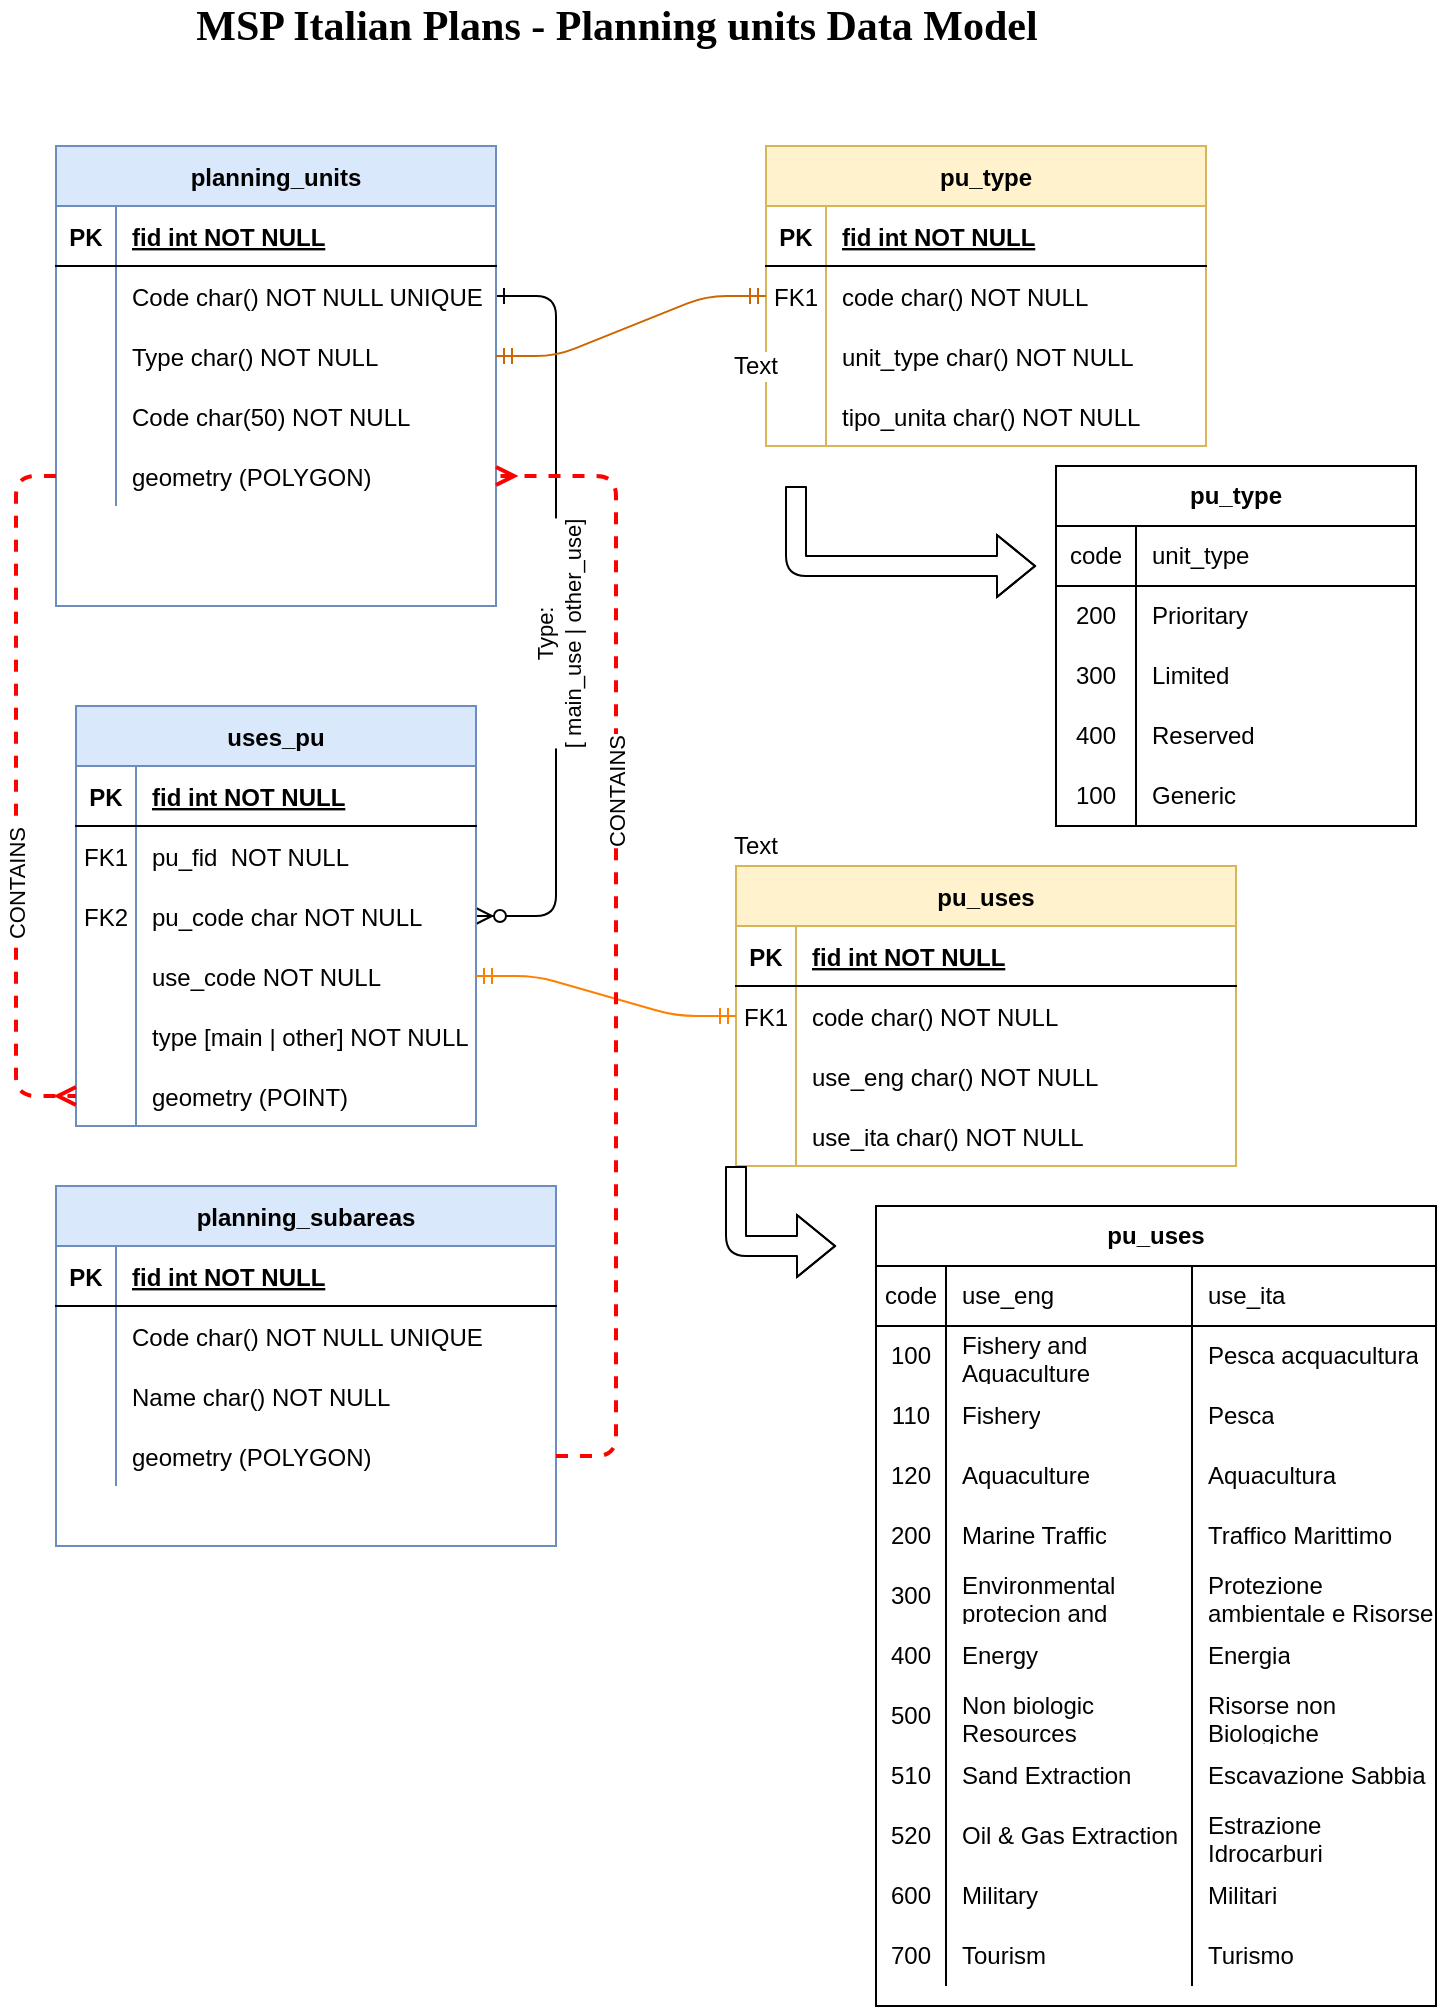 <mxfile version="14.3.0" type="github">
  <diagram id="R2lEEEUBdFMjLlhIrx00" name="Page-1">
    <mxGraphModel dx="920" dy="868" grid="1" gridSize="10" guides="1" tooltips="1" connect="1" arrows="1" fold="1" page="1" pageScale="1" pageWidth="850" pageHeight="1100" math="0" shadow="0" extFonts="Permanent Marker^https://fonts.googleapis.com/css?family=Permanent+Marker">
      <root>
        <mxCell id="0" />
        <mxCell id="1" parent="0" />
        <mxCell id="C-vyLk0tnHw3VtMMgP7b-1" value="" style="edgeStyle=entityRelationEdgeStyle;endArrow=ERzeroToMany;startArrow=ERone;endFill=1;startFill=0;" parent="1" source="C-vyLk0tnHw3VtMMgP7b-27" target="C-vyLk0tnHw3VtMMgP7b-9" edge="1">
          <mxGeometry width="100" height="100" relative="1" as="geometry">
            <mxPoint x="340" y="720" as="sourcePoint" />
            <mxPoint x="440" y="620" as="targetPoint" />
          </mxGeometry>
        </mxCell>
        <mxCell id="fFFirWroovOzsKJPfMBZ-1" value="Type:&lt;br&gt;[ main_use | other_use]" style="edgeLabel;html=1;align=center;verticalAlign=middle;resizable=0;points=[];labelBackgroundColor=#ffffff;rotation=270;fixDash=0;container=0;" parent="C-vyLk0tnHw3VtMMgP7b-1" vertex="1" connectable="0">
          <mxGeometry x="-0.103" y="1" relative="1" as="geometry">
            <mxPoint y="28.71" as="offset" />
          </mxGeometry>
        </mxCell>
        <mxCell id="C-vyLk0tnHw3VtMMgP7b-2" value="uses_pu" style="shape=table;startSize=30;container=1;collapsible=1;childLayout=tableLayout;fixedRows=1;rowLines=0;fontStyle=1;align=center;resizeLast=1;fillColor=#dae8fc;strokeColor=#6c8ebf;" parent="1" vertex="1">
          <mxGeometry x="40" y="370" width="200" height="210" as="geometry" />
        </mxCell>
        <mxCell id="C-vyLk0tnHw3VtMMgP7b-3" value="" style="shape=partialRectangle;collapsible=0;dropTarget=0;pointerEvents=0;fillColor=none;points=[[0,0.5],[1,0.5]];portConstraint=eastwest;top=0;left=0;right=0;bottom=1;" parent="C-vyLk0tnHw3VtMMgP7b-2" vertex="1">
          <mxGeometry y="30" width="200" height="30" as="geometry" />
        </mxCell>
        <mxCell id="C-vyLk0tnHw3VtMMgP7b-4" value="PK" style="shape=partialRectangle;overflow=hidden;connectable=0;fillColor=none;top=0;left=0;bottom=0;right=0;fontStyle=1;" parent="C-vyLk0tnHw3VtMMgP7b-3" vertex="1">
          <mxGeometry width="30" height="30" as="geometry" />
        </mxCell>
        <mxCell id="C-vyLk0tnHw3VtMMgP7b-5" value="fid int NOT NULL " style="shape=partialRectangle;overflow=hidden;connectable=0;fillColor=none;top=0;left=0;bottom=0;right=0;align=left;spacingLeft=6;fontStyle=5;" parent="C-vyLk0tnHw3VtMMgP7b-3" vertex="1">
          <mxGeometry x="30" width="170" height="30" as="geometry" />
        </mxCell>
        <mxCell id="C-vyLk0tnHw3VtMMgP7b-6" value="" style="shape=partialRectangle;collapsible=0;dropTarget=0;pointerEvents=0;fillColor=none;points=[[0,0.5],[1,0.5]];portConstraint=eastwest;top=0;left=0;right=0;bottom=0;" parent="C-vyLk0tnHw3VtMMgP7b-2" vertex="1">
          <mxGeometry y="60" width="200" height="30" as="geometry" />
        </mxCell>
        <mxCell id="C-vyLk0tnHw3VtMMgP7b-7" value="FK1" style="shape=partialRectangle;overflow=hidden;connectable=0;fillColor=none;top=0;left=0;bottom=0;right=0;" parent="C-vyLk0tnHw3VtMMgP7b-6" vertex="1">
          <mxGeometry width="30" height="30" as="geometry" />
        </mxCell>
        <mxCell id="C-vyLk0tnHw3VtMMgP7b-8" value="pu_fid  NOT NULL" style="shape=partialRectangle;overflow=hidden;connectable=0;fillColor=none;top=0;left=0;bottom=0;right=0;align=left;spacingLeft=6;" parent="C-vyLk0tnHw3VtMMgP7b-6" vertex="1">
          <mxGeometry x="30" width="170" height="30" as="geometry" />
        </mxCell>
        <mxCell id="C-vyLk0tnHw3VtMMgP7b-9" value="" style="shape=partialRectangle;collapsible=0;dropTarget=0;pointerEvents=0;fillColor=none;points=[[0,0.5],[1,0.5]];portConstraint=eastwest;top=0;left=0;right=0;bottom=0;" parent="C-vyLk0tnHw3VtMMgP7b-2" vertex="1">
          <mxGeometry y="90" width="200" height="30" as="geometry" />
        </mxCell>
        <mxCell id="C-vyLk0tnHw3VtMMgP7b-10" value="FK2" style="shape=partialRectangle;overflow=hidden;connectable=0;fillColor=none;top=0;left=0;bottom=0;right=0;" parent="C-vyLk0tnHw3VtMMgP7b-9" vertex="1">
          <mxGeometry width="30" height="30" as="geometry" />
        </mxCell>
        <mxCell id="C-vyLk0tnHw3VtMMgP7b-11" value="pu_code char NOT NULL" style="shape=partialRectangle;overflow=hidden;connectable=0;fillColor=none;top=0;left=0;bottom=0;right=0;align=left;spacingLeft=6;" parent="C-vyLk0tnHw3VtMMgP7b-9" vertex="1">
          <mxGeometry x="30" width="170" height="30" as="geometry" />
        </mxCell>
        <mxCell id="M959guUSzOigbNjSj6-p-2" value="" style="shape=partialRectangle;collapsible=0;dropTarget=0;pointerEvents=0;fillColor=none;points=[[0,0.5],[1,0.5]];portConstraint=eastwest;top=0;left=0;right=0;bottom=0;" vertex="1" parent="C-vyLk0tnHw3VtMMgP7b-2">
          <mxGeometry y="120" width="200" height="30" as="geometry" />
        </mxCell>
        <mxCell id="M959guUSzOigbNjSj6-p-3" value="" style="shape=partialRectangle;overflow=hidden;connectable=0;fillColor=none;top=0;left=0;bottom=0;right=0;" vertex="1" parent="M959guUSzOigbNjSj6-p-2">
          <mxGeometry width="30" height="30" as="geometry" />
        </mxCell>
        <mxCell id="M959guUSzOigbNjSj6-p-4" value="use_code NOT NULL" style="shape=partialRectangle;overflow=hidden;connectable=0;fillColor=none;top=0;left=0;bottom=0;right=0;align=left;spacingLeft=6;" vertex="1" parent="M959guUSzOigbNjSj6-p-2">
          <mxGeometry x="30" width="170" height="30" as="geometry" />
        </mxCell>
        <mxCell id="M959guUSzOigbNjSj6-p-5" value="" style="shape=partialRectangle;collapsible=0;dropTarget=0;pointerEvents=0;fillColor=none;points=[[0,0.5],[1,0.5]];portConstraint=eastwest;top=0;left=0;right=0;bottom=0;" vertex="1" parent="C-vyLk0tnHw3VtMMgP7b-2">
          <mxGeometry y="150" width="200" height="30" as="geometry" />
        </mxCell>
        <mxCell id="M959guUSzOigbNjSj6-p-6" value="" style="shape=partialRectangle;overflow=hidden;connectable=0;fillColor=none;top=0;left=0;bottom=0;right=0;" vertex="1" parent="M959guUSzOigbNjSj6-p-5">
          <mxGeometry width="30" height="30" as="geometry" />
        </mxCell>
        <mxCell id="M959guUSzOigbNjSj6-p-7" value="type [main | other] NOT NULL" style="shape=partialRectangle;overflow=hidden;connectable=0;fillColor=none;top=0;left=0;bottom=0;right=0;align=left;spacingLeft=6;" vertex="1" parent="M959guUSzOigbNjSj6-p-5">
          <mxGeometry x="30" width="170" height="30" as="geometry" />
        </mxCell>
        <mxCell id="M959guUSzOigbNjSj6-p-123" value="" style="shape=partialRectangle;collapsible=0;dropTarget=0;pointerEvents=0;fillColor=none;points=[[0,0.5],[1,0.5]];portConstraint=eastwest;top=0;left=0;right=0;bottom=0;" vertex="1" parent="C-vyLk0tnHw3VtMMgP7b-2">
          <mxGeometry y="180" width="200" height="30" as="geometry" />
        </mxCell>
        <mxCell id="M959guUSzOigbNjSj6-p-124" value="" style="shape=partialRectangle;overflow=hidden;connectable=0;fillColor=none;top=0;left=0;bottom=0;right=0;" vertex="1" parent="M959guUSzOigbNjSj6-p-123">
          <mxGeometry width="30" height="30" as="geometry" />
        </mxCell>
        <mxCell id="M959guUSzOigbNjSj6-p-125" value="geometry (POINT)" style="shape=partialRectangle;overflow=hidden;connectable=0;fillColor=none;top=0;left=0;bottom=0;right=0;align=left;spacingLeft=6;" vertex="1" parent="M959guUSzOigbNjSj6-p-123">
          <mxGeometry x="30" width="170" height="30" as="geometry" />
        </mxCell>
        <mxCell id="C-vyLk0tnHw3VtMMgP7b-13" value="pu_uses" style="shape=table;startSize=30;container=1;collapsible=1;childLayout=tableLayout;fixedRows=1;rowLines=0;fontStyle=1;align=center;resizeLast=1;fillColor=#fff2cc;strokeColor=#d6b656;" parent="1" vertex="1">
          <mxGeometry x="370" y="450" width="250" height="150" as="geometry" />
        </mxCell>
        <mxCell id="C-vyLk0tnHw3VtMMgP7b-14" value="" style="shape=partialRectangle;collapsible=0;dropTarget=0;pointerEvents=0;fillColor=none;points=[[0,0.5],[1,0.5]];portConstraint=eastwest;top=0;left=0;right=0;bottom=1;" parent="C-vyLk0tnHw3VtMMgP7b-13" vertex="1">
          <mxGeometry y="30" width="250" height="30" as="geometry" />
        </mxCell>
        <mxCell id="C-vyLk0tnHw3VtMMgP7b-15" value="PK" style="shape=partialRectangle;overflow=hidden;connectable=0;fillColor=none;top=0;left=0;bottom=0;right=0;fontStyle=1;" parent="C-vyLk0tnHw3VtMMgP7b-14" vertex="1">
          <mxGeometry width="30" height="30" as="geometry" />
        </mxCell>
        <mxCell id="C-vyLk0tnHw3VtMMgP7b-16" value="fid int NOT NULL " style="shape=partialRectangle;overflow=hidden;connectable=0;fillColor=none;top=0;left=0;bottom=0;right=0;align=left;spacingLeft=6;fontStyle=5;" parent="C-vyLk0tnHw3VtMMgP7b-14" vertex="1">
          <mxGeometry x="30" width="220" height="30" as="geometry" />
        </mxCell>
        <mxCell id="C-vyLk0tnHw3VtMMgP7b-17" value="" style="shape=partialRectangle;collapsible=0;dropTarget=0;pointerEvents=0;fillColor=none;points=[[0,0.5],[1,0.5]];portConstraint=eastwest;top=0;left=0;right=0;bottom=0;" parent="C-vyLk0tnHw3VtMMgP7b-13" vertex="1">
          <mxGeometry y="60" width="250" height="30" as="geometry" />
        </mxCell>
        <mxCell id="C-vyLk0tnHw3VtMMgP7b-18" value="FK1" style="shape=partialRectangle;overflow=hidden;connectable=0;fillColor=none;top=0;left=0;bottom=0;right=0;" parent="C-vyLk0tnHw3VtMMgP7b-17" vertex="1">
          <mxGeometry width="30" height="30" as="geometry" />
        </mxCell>
        <mxCell id="C-vyLk0tnHw3VtMMgP7b-19" value="code char() NOT NULL" style="shape=partialRectangle;overflow=hidden;connectable=0;fillColor=none;top=0;left=0;bottom=0;right=0;align=left;spacingLeft=6;" parent="C-vyLk0tnHw3VtMMgP7b-17" vertex="1">
          <mxGeometry x="30" width="220" height="30" as="geometry" />
        </mxCell>
        <mxCell id="C-vyLk0tnHw3VtMMgP7b-20" value="" style="shape=partialRectangle;collapsible=0;dropTarget=0;pointerEvents=0;fillColor=none;points=[[0,0.5],[1,0.5]];portConstraint=eastwest;top=0;left=0;right=0;bottom=0;" parent="C-vyLk0tnHw3VtMMgP7b-13" vertex="1">
          <mxGeometry y="90" width="250" height="30" as="geometry" />
        </mxCell>
        <mxCell id="C-vyLk0tnHw3VtMMgP7b-21" value="" style="shape=partialRectangle;overflow=hidden;connectable=0;fillColor=none;top=0;left=0;bottom=0;right=0;" parent="C-vyLk0tnHw3VtMMgP7b-20" vertex="1">
          <mxGeometry width="30" height="30" as="geometry" />
        </mxCell>
        <mxCell id="C-vyLk0tnHw3VtMMgP7b-22" value="use_eng char() NOT NULL" style="shape=partialRectangle;overflow=hidden;connectable=0;fillColor=none;top=0;left=0;bottom=0;right=0;align=left;spacingLeft=6;" parent="C-vyLk0tnHw3VtMMgP7b-20" vertex="1">
          <mxGeometry x="30" width="220" height="30" as="geometry" />
        </mxCell>
        <mxCell id="M959guUSzOigbNjSj6-p-11" value="" style="shape=partialRectangle;collapsible=0;dropTarget=0;pointerEvents=0;fillColor=none;points=[[0,0.5],[1,0.5]];portConstraint=eastwest;top=0;left=0;right=0;bottom=0;" vertex="1" parent="C-vyLk0tnHw3VtMMgP7b-13">
          <mxGeometry y="120" width="250" height="30" as="geometry" />
        </mxCell>
        <mxCell id="M959guUSzOigbNjSj6-p-12" value="" style="shape=partialRectangle;overflow=hidden;connectable=0;fillColor=none;top=0;left=0;bottom=0;right=0;" vertex="1" parent="M959guUSzOigbNjSj6-p-11">
          <mxGeometry width="30" height="30" as="geometry" />
        </mxCell>
        <mxCell id="M959guUSzOigbNjSj6-p-13" value="use_ita char() NOT NULL" style="shape=partialRectangle;overflow=hidden;connectable=0;fillColor=none;top=0;left=0;bottom=0;right=0;align=left;spacingLeft=6;" vertex="1" parent="M959guUSzOigbNjSj6-p-11">
          <mxGeometry x="30" width="220" height="30" as="geometry" />
        </mxCell>
        <mxCell id="C-vyLk0tnHw3VtMMgP7b-23" value="planning_units" style="shape=table;startSize=30;container=1;collapsible=1;childLayout=tableLayout;fixedRows=1;rowLines=0;fontStyle=1;align=center;resizeLast=1;fillColor=#dae8fc;strokeColor=#6c8ebf;" parent="1" vertex="1">
          <mxGeometry x="30" y="90" width="220" height="230" as="geometry" />
        </mxCell>
        <mxCell id="C-vyLk0tnHw3VtMMgP7b-24" value="" style="shape=partialRectangle;collapsible=0;dropTarget=0;pointerEvents=0;fillColor=none;points=[[0,0.5],[1,0.5]];portConstraint=eastwest;top=0;left=0;right=0;bottom=1;" parent="C-vyLk0tnHw3VtMMgP7b-23" vertex="1">
          <mxGeometry y="30" width="220" height="30" as="geometry" />
        </mxCell>
        <mxCell id="C-vyLk0tnHw3VtMMgP7b-25" value="PK" style="shape=partialRectangle;overflow=hidden;connectable=0;fillColor=none;top=0;left=0;bottom=0;right=0;fontStyle=1;" parent="C-vyLk0tnHw3VtMMgP7b-24" vertex="1">
          <mxGeometry width="30" height="30" as="geometry" />
        </mxCell>
        <mxCell id="C-vyLk0tnHw3VtMMgP7b-26" value="fid int NOT NULL " style="shape=partialRectangle;overflow=hidden;connectable=0;fillColor=none;top=0;left=0;bottom=0;right=0;align=left;spacingLeft=6;fontStyle=5;" parent="C-vyLk0tnHw3VtMMgP7b-24" vertex="1">
          <mxGeometry x="30" width="190" height="30" as="geometry" />
        </mxCell>
        <mxCell id="C-vyLk0tnHw3VtMMgP7b-27" value="" style="shape=partialRectangle;collapsible=0;dropTarget=0;pointerEvents=0;fillColor=none;points=[[0,0.5],[1,0.5]];portConstraint=eastwest;top=0;left=0;right=0;bottom=0;" parent="C-vyLk0tnHw3VtMMgP7b-23" vertex="1">
          <mxGeometry y="60" width="220" height="30" as="geometry" />
        </mxCell>
        <mxCell id="C-vyLk0tnHw3VtMMgP7b-28" value="" style="shape=partialRectangle;overflow=hidden;connectable=0;fillColor=none;top=0;left=0;bottom=0;right=0;" parent="C-vyLk0tnHw3VtMMgP7b-27" vertex="1">
          <mxGeometry width="30" height="30" as="geometry" />
        </mxCell>
        <mxCell id="C-vyLk0tnHw3VtMMgP7b-29" value="Code char() NOT NULL UNIQUE" style="shape=partialRectangle;overflow=hidden;connectable=0;fillColor=none;top=0;left=0;bottom=0;right=0;align=left;spacingLeft=6;" parent="C-vyLk0tnHw3VtMMgP7b-27" vertex="1">
          <mxGeometry x="30" width="190" height="30" as="geometry" />
        </mxCell>
        <mxCell id="fFFirWroovOzsKJPfMBZ-2" value="" style="shape=partialRectangle;collapsible=0;dropTarget=0;pointerEvents=0;fillColor=none;points=[[0,0.5],[1,0.5]];portConstraint=eastwest;top=0;left=0;right=0;bottom=0;" parent="C-vyLk0tnHw3VtMMgP7b-23" vertex="1">
          <mxGeometry y="90" width="220" height="30" as="geometry" />
        </mxCell>
        <mxCell id="fFFirWroovOzsKJPfMBZ-3" value="" style="shape=partialRectangle;overflow=hidden;connectable=0;fillColor=none;top=0;left=0;bottom=0;right=0;" parent="fFFirWroovOzsKJPfMBZ-2" vertex="1">
          <mxGeometry width="30" height="30" as="geometry" />
        </mxCell>
        <mxCell id="fFFirWroovOzsKJPfMBZ-4" value="Type char() NOT NULL" style="shape=partialRectangle;overflow=hidden;connectable=0;fillColor=none;top=0;left=0;bottom=0;right=0;align=left;spacingLeft=6;" parent="fFFirWroovOzsKJPfMBZ-2" vertex="1">
          <mxGeometry x="30" width="190" height="30" as="geometry" />
        </mxCell>
        <mxCell id="M959guUSzOigbNjSj6-p-14" value="" style="shape=partialRectangle;collapsible=0;dropTarget=0;pointerEvents=0;fillColor=none;points=[[0,0.5],[1,0.5]];portConstraint=eastwest;top=0;left=0;right=0;bottom=0;" vertex="1" parent="C-vyLk0tnHw3VtMMgP7b-23">
          <mxGeometry y="120" width="220" height="30" as="geometry" />
        </mxCell>
        <mxCell id="M959guUSzOigbNjSj6-p-15" value="" style="shape=partialRectangle;overflow=hidden;connectable=0;fillColor=none;top=0;left=0;bottom=0;right=0;" vertex="1" parent="M959guUSzOigbNjSj6-p-14">
          <mxGeometry width="30" height="30" as="geometry" />
        </mxCell>
        <mxCell id="M959guUSzOigbNjSj6-p-16" value="Code char(50) NOT NULL" style="shape=partialRectangle;overflow=hidden;connectable=0;fillColor=none;top=0;left=0;bottom=0;right=0;align=left;spacingLeft=6;" vertex="1" parent="M959guUSzOigbNjSj6-p-14">
          <mxGeometry x="30" width="190" height="30" as="geometry" />
        </mxCell>
        <mxCell id="M959guUSzOigbNjSj6-p-120" value="" style="shape=partialRectangle;collapsible=0;dropTarget=0;pointerEvents=0;fillColor=none;points=[[0,0.5],[1,0.5]];portConstraint=eastwest;top=0;left=0;right=0;bottom=0;" vertex="1" parent="C-vyLk0tnHw3VtMMgP7b-23">
          <mxGeometry y="150" width="220" height="30" as="geometry" />
        </mxCell>
        <mxCell id="M959guUSzOigbNjSj6-p-121" value="" style="shape=partialRectangle;overflow=hidden;connectable=0;fillColor=none;top=0;left=0;bottom=0;right=0;" vertex="1" parent="M959guUSzOigbNjSj6-p-120">
          <mxGeometry width="30" height="30" as="geometry" />
        </mxCell>
        <mxCell id="M959guUSzOigbNjSj6-p-122" value="geometry (POLYGON)" style="shape=partialRectangle;overflow=hidden;connectable=0;fillColor=none;top=0;left=0;bottom=0;right=0;align=left;spacingLeft=6;" vertex="1" parent="M959guUSzOigbNjSj6-p-120">
          <mxGeometry x="30" width="190" height="30" as="geometry" />
        </mxCell>
        <mxCell id="M959guUSzOigbNjSj6-p-17" value="pu_type" style="shape=table;startSize=30;container=1;collapsible=1;childLayout=tableLayout;fixedRows=1;rowLines=0;fontStyle=1;align=center;resizeLast=1;fillColor=#fff2cc;strokeColor=#d6b656;" vertex="1" parent="1">
          <mxGeometry x="385" y="90" width="220" height="150" as="geometry" />
        </mxCell>
        <mxCell id="M959guUSzOigbNjSj6-p-18" value="" style="shape=partialRectangle;collapsible=0;dropTarget=0;pointerEvents=0;fillColor=none;points=[[0,0.5],[1,0.5]];portConstraint=eastwest;top=0;left=0;right=0;bottom=1;" vertex="1" parent="M959guUSzOigbNjSj6-p-17">
          <mxGeometry y="30" width="220" height="30" as="geometry" />
        </mxCell>
        <mxCell id="M959guUSzOigbNjSj6-p-19" value="PK" style="shape=partialRectangle;overflow=hidden;connectable=0;fillColor=none;top=0;left=0;bottom=0;right=0;fontStyle=1;" vertex="1" parent="M959guUSzOigbNjSj6-p-18">
          <mxGeometry width="30" height="30" as="geometry" />
        </mxCell>
        <mxCell id="M959guUSzOigbNjSj6-p-20" value="fid int NOT NULL " style="shape=partialRectangle;overflow=hidden;connectable=0;fillColor=none;top=0;left=0;bottom=0;right=0;align=left;spacingLeft=6;fontStyle=5;" vertex="1" parent="M959guUSzOigbNjSj6-p-18">
          <mxGeometry x="30" width="190" height="30" as="geometry" />
        </mxCell>
        <mxCell id="M959guUSzOigbNjSj6-p-21" value="" style="shape=partialRectangle;collapsible=0;dropTarget=0;pointerEvents=0;fillColor=none;points=[[0,0.5],[1,0.5]];portConstraint=eastwest;top=0;left=0;right=0;bottom=0;" vertex="1" parent="M959guUSzOigbNjSj6-p-17">
          <mxGeometry y="60" width="220" height="30" as="geometry" />
        </mxCell>
        <mxCell id="M959guUSzOigbNjSj6-p-22" value="FK1" style="shape=partialRectangle;overflow=hidden;connectable=0;fillColor=none;top=0;left=0;bottom=0;right=0;" vertex="1" parent="M959guUSzOigbNjSj6-p-21">
          <mxGeometry width="30" height="30" as="geometry" />
        </mxCell>
        <mxCell id="M959guUSzOigbNjSj6-p-23" value="code char() NOT NULL" style="shape=partialRectangle;overflow=hidden;connectable=0;fillColor=none;top=0;left=0;bottom=0;right=0;align=left;spacingLeft=6;" vertex="1" parent="M959guUSzOigbNjSj6-p-21">
          <mxGeometry x="30" width="190" height="30" as="geometry" />
        </mxCell>
        <mxCell id="M959guUSzOigbNjSj6-p-24" value="" style="shape=partialRectangle;collapsible=0;dropTarget=0;pointerEvents=0;fillColor=none;points=[[0,0.5],[1,0.5]];portConstraint=eastwest;top=0;left=0;right=0;bottom=0;" vertex="1" parent="M959guUSzOigbNjSj6-p-17">
          <mxGeometry y="90" width="220" height="30" as="geometry" />
        </mxCell>
        <mxCell id="M959guUSzOigbNjSj6-p-25" value="" style="shape=partialRectangle;overflow=hidden;connectable=0;fillColor=none;top=0;left=0;bottom=0;right=0;" vertex="1" parent="M959guUSzOigbNjSj6-p-24">
          <mxGeometry width="30" height="30" as="geometry" />
        </mxCell>
        <mxCell id="M959guUSzOigbNjSj6-p-26" value="unit_type char() NOT NULL" style="shape=partialRectangle;overflow=hidden;connectable=0;fillColor=none;top=0;left=0;bottom=0;right=0;align=left;spacingLeft=6;" vertex="1" parent="M959guUSzOigbNjSj6-p-24">
          <mxGeometry x="30" width="190" height="30" as="geometry" />
        </mxCell>
        <mxCell id="M959guUSzOigbNjSj6-p-27" value="" style="shape=partialRectangle;collapsible=0;dropTarget=0;pointerEvents=0;fillColor=none;points=[[0,0.5],[1,0.5]];portConstraint=eastwest;top=0;left=0;right=0;bottom=0;" vertex="1" parent="M959guUSzOigbNjSj6-p-17">
          <mxGeometry y="120" width="220" height="30" as="geometry" />
        </mxCell>
        <mxCell id="M959guUSzOigbNjSj6-p-28" value="" style="shape=partialRectangle;overflow=hidden;connectable=0;fillColor=none;top=0;left=0;bottom=0;right=0;" vertex="1" parent="M959guUSzOigbNjSj6-p-27">
          <mxGeometry width="30" height="30" as="geometry" />
        </mxCell>
        <mxCell id="M959guUSzOigbNjSj6-p-29" value="tipo_unita char() NOT NULL" style="shape=partialRectangle;overflow=hidden;connectable=0;fillColor=none;top=0;left=0;bottom=0;right=0;align=left;spacingLeft=6;" vertex="1" parent="M959guUSzOigbNjSj6-p-27">
          <mxGeometry x="30" width="190" height="30" as="geometry" />
        </mxCell>
        <mxCell id="M959guUSzOigbNjSj6-p-30" value="" style="edgeStyle=entityRelationEdgeStyle;fontSize=12;html=1;endArrow=ERmandOne;startArrow=ERmandOne;strokeColor=#FF8000;" edge="1" parent="1" source="C-vyLk0tnHw3VtMMgP7b-17" target="M959guUSzOigbNjSj6-p-2">
          <mxGeometry width="100" height="100" relative="1" as="geometry">
            <mxPoint x="350" y="420" as="sourcePoint" />
            <mxPoint x="450" y="320" as="targetPoint" />
          </mxGeometry>
        </mxCell>
        <mxCell id="M959guUSzOigbNjSj6-p-31" value="" style="edgeStyle=entityRelationEdgeStyle;fontSize=12;html=1;endArrow=ERmandOne;startArrow=ERmandOne;exitX=1;exitY=0.5;exitDx=0;exitDy=0;entryX=0;entryY=0.5;entryDx=0;entryDy=0;strokeWidth=1;strokeColor=#CC6600;" edge="1" parent="1" source="fFFirWroovOzsKJPfMBZ-2" target="M959guUSzOigbNjSj6-p-21">
          <mxGeometry width="100" height="100" relative="1" as="geometry">
            <mxPoint x="280" y="535" as="sourcePoint" />
            <mxPoint x="390" y="405" as="targetPoint" />
          </mxGeometry>
        </mxCell>
        <mxCell id="M959guUSzOigbNjSj6-p-40" value="pu_type" style="shape=table;html=1;whiteSpace=wrap;startSize=30;container=1;collapsible=0;childLayout=tableLayout;fixedRows=1;rowLines=0;fontStyle=1;align=center;strokeColor=#000000;fillColor=none;" vertex="1" parent="1">
          <mxGeometry x="530" y="250" width="180" height="180" as="geometry" />
        </mxCell>
        <mxCell id="M959guUSzOigbNjSj6-p-41" value="" style="shape=partialRectangle;html=1;whiteSpace=wrap;collapsible=0;dropTarget=0;pointerEvents=0;fillColor=none;top=0;left=0;bottom=1;right=0;points=[[0,0.5],[1,0.5]];portConstraint=eastwest;" vertex="1" parent="M959guUSzOigbNjSj6-p-40">
          <mxGeometry y="30" width="180" height="30" as="geometry" />
        </mxCell>
        <mxCell id="M959guUSzOigbNjSj6-p-42" value="code" style="shape=partialRectangle;html=1;whiteSpace=wrap;connectable=0;fillColor=none;top=0;left=0;bottom=0;right=0;overflow=hidden;" vertex="1" parent="M959guUSzOigbNjSj6-p-41">
          <mxGeometry width="40" height="30" as="geometry" />
        </mxCell>
        <mxCell id="M959guUSzOigbNjSj6-p-43" value="unit_type" style="shape=partialRectangle;html=1;whiteSpace=wrap;connectable=0;fillColor=none;top=0;left=0;bottom=0;right=0;align=left;spacingLeft=6;overflow=hidden;" vertex="1" parent="M959guUSzOigbNjSj6-p-41">
          <mxGeometry x="40" width="140" height="30" as="geometry" />
        </mxCell>
        <mxCell id="M959guUSzOigbNjSj6-p-44" value="" style="shape=partialRectangle;html=1;whiteSpace=wrap;collapsible=0;dropTarget=0;pointerEvents=0;fillColor=none;top=0;left=0;bottom=0;right=0;points=[[0,0.5],[1,0.5]];portConstraint=eastwest;" vertex="1" parent="M959guUSzOigbNjSj6-p-40">
          <mxGeometry y="60" width="180" height="30" as="geometry" />
        </mxCell>
        <mxCell id="M959guUSzOigbNjSj6-p-45" value="200" style="shape=partialRectangle;html=1;whiteSpace=wrap;connectable=0;fillColor=none;top=0;left=0;bottom=0;right=0;overflow=hidden;" vertex="1" parent="M959guUSzOigbNjSj6-p-44">
          <mxGeometry width="40" height="30" as="geometry" />
        </mxCell>
        <mxCell id="M959guUSzOigbNjSj6-p-46" value="Prioritary" style="shape=partialRectangle;html=1;whiteSpace=wrap;connectable=0;fillColor=none;top=0;left=0;bottom=0;right=0;align=left;spacingLeft=6;overflow=hidden;" vertex="1" parent="M959guUSzOigbNjSj6-p-44">
          <mxGeometry x="40" width="140" height="30" as="geometry" />
        </mxCell>
        <mxCell id="M959guUSzOigbNjSj6-p-47" value="" style="shape=partialRectangle;html=1;whiteSpace=wrap;collapsible=0;dropTarget=0;pointerEvents=0;fillColor=none;top=0;left=0;bottom=0;right=0;points=[[0,0.5],[1,0.5]];portConstraint=eastwest;" vertex="1" parent="M959guUSzOigbNjSj6-p-40">
          <mxGeometry y="90" width="180" height="30" as="geometry" />
        </mxCell>
        <mxCell id="M959guUSzOigbNjSj6-p-48" value="300" style="shape=partialRectangle;html=1;whiteSpace=wrap;connectable=0;fillColor=none;top=0;left=0;bottom=0;right=0;overflow=hidden;" vertex="1" parent="M959guUSzOigbNjSj6-p-47">
          <mxGeometry width="40" height="30" as="geometry" />
        </mxCell>
        <mxCell id="M959guUSzOigbNjSj6-p-49" value="Limited" style="shape=partialRectangle;html=1;whiteSpace=wrap;connectable=0;fillColor=none;top=0;left=0;bottom=0;right=0;align=left;spacingLeft=6;overflow=hidden;" vertex="1" parent="M959guUSzOigbNjSj6-p-47">
          <mxGeometry x="40" width="140" height="30" as="geometry" />
        </mxCell>
        <mxCell id="M959guUSzOigbNjSj6-p-50" value="" style="shape=partialRectangle;html=1;whiteSpace=wrap;collapsible=0;dropTarget=0;pointerEvents=0;fillColor=none;top=0;left=0;bottom=0;right=0;points=[[0,0.5],[1,0.5]];portConstraint=eastwest;" vertex="1" parent="M959guUSzOigbNjSj6-p-40">
          <mxGeometry y="120" width="180" height="30" as="geometry" />
        </mxCell>
        <mxCell id="M959guUSzOigbNjSj6-p-51" value="400" style="shape=partialRectangle;html=1;whiteSpace=wrap;connectable=0;fillColor=none;top=0;left=0;bottom=0;right=0;overflow=hidden;" vertex="1" parent="M959guUSzOigbNjSj6-p-50">
          <mxGeometry width="40" height="30" as="geometry" />
        </mxCell>
        <mxCell id="M959guUSzOigbNjSj6-p-52" value="Reserved" style="shape=partialRectangle;html=1;whiteSpace=wrap;connectable=0;fillColor=none;top=0;left=0;bottom=0;right=0;align=left;spacingLeft=6;overflow=hidden;" vertex="1" parent="M959guUSzOigbNjSj6-p-50">
          <mxGeometry x="40" width="140" height="30" as="geometry" />
        </mxCell>
        <mxCell id="M959guUSzOigbNjSj6-p-53" value="" style="shape=partialRectangle;html=1;whiteSpace=wrap;collapsible=0;dropTarget=0;pointerEvents=0;fillColor=none;top=0;left=0;bottom=0;right=0;points=[[0,0.5],[1,0.5]];portConstraint=eastwest;" vertex="1" parent="M959guUSzOigbNjSj6-p-40">
          <mxGeometry y="150" width="180" height="30" as="geometry" />
        </mxCell>
        <mxCell id="M959guUSzOigbNjSj6-p-54" value="100" style="shape=partialRectangle;html=1;whiteSpace=wrap;connectable=0;fillColor=none;top=0;left=0;bottom=0;right=0;overflow=hidden;" vertex="1" parent="M959guUSzOigbNjSj6-p-53">
          <mxGeometry width="40" height="30" as="geometry" />
        </mxCell>
        <mxCell id="M959guUSzOigbNjSj6-p-55" value="Generic" style="shape=partialRectangle;html=1;whiteSpace=wrap;connectable=0;fillColor=none;top=0;left=0;bottom=0;right=0;align=left;spacingLeft=6;overflow=hidden;" vertex="1" parent="M959guUSzOigbNjSj6-p-53">
          <mxGeometry x="40" width="140" height="30" as="geometry" />
        </mxCell>
        <mxCell id="M959guUSzOigbNjSj6-p-56" value="" style="shape=flexArrow;endArrow=classic;html=1;" edge="1" parent="1">
          <mxGeometry width="50" height="50" relative="1" as="geometry">
            <mxPoint x="400" y="260" as="sourcePoint" />
            <mxPoint x="520" y="300" as="targetPoint" />
            <Array as="points">
              <mxPoint x="400" y="300" />
            </Array>
          </mxGeometry>
        </mxCell>
        <mxCell id="M959guUSzOigbNjSj6-p-57" value="" style="shape=flexArrow;endArrow=classic;html=1;" edge="1" parent="1">
          <mxGeometry width="50" height="50" relative="1" as="geometry">
            <mxPoint x="370" y="600" as="sourcePoint" />
            <mxPoint x="420" y="640" as="targetPoint" />
            <Array as="points">
              <mxPoint x="370" y="640" />
            </Array>
          </mxGeometry>
        </mxCell>
        <mxCell id="M959guUSzOigbNjSj6-p-58" value="pu_uses" style="shape=table;html=1;whiteSpace=wrap;startSize=30;container=1;collapsible=0;childLayout=tableLayout;fixedRows=1;rowLines=0;fontStyle=1;align=center;strokeColor=#000000;fillColor=none;" vertex="1" parent="1">
          <mxGeometry x="440" y="620" width="280" height="400" as="geometry" />
        </mxCell>
        <mxCell id="M959guUSzOigbNjSj6-p-59" value="" style="shape=partialRectangle;html=1;whiteSpace=wrap;collapsible=0;dropTarget=0;pointerEvents=0;fillColor=none;top=0;left=0;bottom=1;right=0;points=[[0,0.5],[1,0.5]];portConstraint=eastwest;" vertex="1" parent="M959guUSzOigbNjSj6-p-58">
          <mxGeometry y="30" width="280" height="30" as="geometry" />
        </mxCell>
        <mxCell id="M959guUSzOigbNjSj6-p-60" value="code" style="shape=partialRectangle;html=1;whiteSpace=wrap;connectable=0;fillColor=none;top=0;left=0;bottom=0;right=0;overflow=hidden;" vertex="1" parent="M959guUSzOigbNjSj6-p-59">
          <mxGeometry width="35" height="30" as="geometry" />
        </mxCell>
        <mxCell id="M959guUSzOigbNjSj6-p-61" value="use_eng" style="shape=partialRectangle;html=1;whiteSpace=wrap;connectable=0;fillColor=none;top=0;left=0;bottom=0;right=0;align=left;spacingLeft=6;overflow=hidden;" vertex="1" parent="M959guUSzOigbNjSj6-p-59">
          <mxGeometry x="35" width="123" height="30" as="geometry" />
        </mxCell>
        <mxCell id="M959guUSzOigbNjSj6-p-74" value="use_ita" style="shape=partialRectangle;html=1;whiteSpace=wrap;connectable=0;fillColor=none;top=0;left=0;bottom=0;right=0;align=left;spacingLeft=6;overflow=hidden;" vertex="1" parent="M959guUSzOigbNjSj6-p-59">
          <mxGeometry x="158" width="122" height="30" as="geometry" />
        </mxCell>
        <mxCell id="M959guUSzOigbNjSj6-p-62" value="" style="shape=partialRectangle;html=1;whiteSpace=wrap;collapsible=0;dropTarget=0;pointerEvents=0;fillColor=none;top=0;left=0;bottom=0;right=0;points=[[0,0.5],[1,0.5]];portConstraint=eastwest;" vertex="1" parent="M959guUSzOigbNjSj6-p-58">
          <mxGeometry y="60" width="280" height="30" as="geometry" />
        </mxCell>
        <mxCell id="M959guUSzOigbNjSj6-p-63" value="100" style="shape=partialRectangle;html=1;whiteSpace=wrap;connectable=0;fillColor=none;top=0;left=0;bottom=0;right=0;overflow=hidden;" vertex="1" parent="M959guUSzOigbNjSj6-p-62">
          <mxGeometry width="35" height="30" as="geometry" />
        </mxCell>
        <mxCell id="M959guUSzOigbNjSj6-p-64" value="Fishery and Aquaculture" style="shape=partialRectangle;html=1;whiteSpace=wrap;connectable=0;fillColor=none;top=0;left=0;bottom=0;right=0;align=left;spacingLeft=6;overflow=hidden;" vertex="1" parent="M959guUSzOigbNjSj6-p-62">
          <mxGeometry x="35" width="123" height="30" as="geometry" />
        </mxCell>
        <mxCell id="M959guUSzOigbNjSj6-p-75" value="Pesca acquacultura" style="shape=partialRectangle;html=1;whiteSpace=wrap;connectable=0;fillColor=none;top=0;left=0;bottom=0;right=0;align=left;spacingLeft=6;overflow=hidden;" vertex="1" parent="M959guUSzOigbNjSj6-p-62">
          <mxGeometry x="158" width="122" height="30" as="geometry" />
        </mxCell>
        <mxCell id="M959guUSzOigbNjSj6-p-65" value="" style="shape=partialRectangle;html=1;whiteSpace=wrap;collapsible=0;dropTarget=0;pointerEvents=0;fillColor=none;top=0;left=0;bottom=0;right=0;points=[[0,0.5],[1,0.5]];portConstraint=eastwest;" vertex="1" parent="M959guUSzOigbNjSj6-p-58">
          <mxGeometry y="90" width="280" height="30" as="geometry" />
        </mxCell>
        <mxCell id="M959guUSzOigbNjSj6-p-66" value="110" style="shape=partialRectangle;html=1;whiteSpace=wrap;connectable=0;fillColor=none;top=0;left=0;bottom=0;right=0;overflow=hidden;" vertex="1" parent="M959guUSzOigbNjSj6-p-65">
          <mxGeometry width="35" height="30" as="geometry" />
        </mxCell>
        <mxCell id="M959guUSzOigbNjSj6-p-67" value="Fishery" style="shape=partialRectangle;html=1;whiteSpace=wrap;connectable=0;fillColor=none;top=0;left=0;bottom=0;right=0;align=left;spacingLeft=6;overflow=hidden;" vertex="1" parent="M959guUSzOigbNjSj6-p-65">
          <mxGeometry x="35" width="123" height="30" as="geometry" />
        </mxCell>
        <mxCell id="M959guUSzOigbNjSj6-p-76" value="Pesca" style="shape=partialRectangle;html=1;whiteSpace=wrap;connectable=0;fillColor=none;top=0;left=0;bottom=0;right=0;align=left;spacingLeft=6;overflow=hidden;" vertex="1" parent="M959guUSzOigbNjSj6-p-65">
          <mxGeometry x="158" width="122" height="30" as="geometry" />
        </mxCell>
        <mxCell id="M959guUSzOigbNjSj6-p-68" value="" style="shape=partialRectangle;html=1;whiteSpace=wrap;collapsible=0;dropTarget=0;pointerEvents=0;fillColor=none;top=0;left=0;bottom=0;right=0;points=[[0,0.5],[1,0.5]];portConstraint=eastwest;" vertex="1" parent="M959guUSzOigbNjSj6-p-58">
          <mxGeometry y="120" width="280" height="30" as="geometry" />
        </mxCell>
        <mxCell id="M959guUSzOigbNjSj6-p-69" value="120" style="shape=partialRectangle;html=1;whiteSpace=wrap;connectable=0;fillColor=none;top=0;left=0;bottom=0;right=0;overflow=hidden;" vertex="1" parent="M959guUSzOigbNjSj6-p-68">
          <mxGeometry width="35" height="30" as="geometry" />
        </mxCell>
        <mxCell id="M959guUSzOigbNjSj6-p-70" value="Aquaculture" style="shape=partialRectangle;html=1;whiteSpace=wrap;connectable=0;fillColor=none;top=0;left=0;bottom=0;right=0;align=left;spacingLeft=6;overflow=hidden;" vertex="1" parent="M959guUSzOigbNjSj6-p-68">
          <mxGeometry x="35" width="123" height="30" as="geometry" />
        </mxCell>
        <mxCell id="M959guUSzOigbNjSj6-p-77" value="Aquacultura" style="shape=partialRectangle;html=1;whiteSpace=wrap;connectable=0;fillColor=none;top=0;left=0;bottom=0;right=0;align=left;spacingLeft=6;overflow=hidden;" vertex="1" parent="M959guUSzOigbNjSj6-p-68">
          <mxGeometry x="158" width="122" height="30" as="geometry" />
        </mxCell>
        <mxCell id="M959guUSzOigbNjSj6-p-71" value="" style="shape=partialRectangle;html=1;whiteSpace=wrap;collapsible=0;dropTarget=0;pointerEvents=0;fillColor=none;top=0;left=0;bottom=0;right=0;points=[[0,0.5],[1,0.5]];portConstraint=eastwest;" vertex="1" parent="M959guUSzOigbNjSj6-p-58">
          <mxGeometry y="150" width="280" height="30" as="geometry" />
        </mxCell>
        <mxCell id="M959guUSzOigbNjSj6-p-72" value="200" style="shape=partialRectangle;html=1;whiteSpace=wrap;connectable=0;fillColor=none;top=0;left=0;bottom=0;right=0;overflow=hidden;" vertex="1" parent="M959guUSzOigbNjSj6-p-71">
          <mxGeometry width="35" height="30" as="geometry" />
        </mxCell>
        <mxCell id="M959guUSzOigbNjSj6-p-73" value="Marine Traffic" style="shape=partialRectangle;html=1;whiteSpace=wrap;connectable=0;fillColor=none;top=0;left=0;bottom=0;right=0;align=left;spacingLeft=6;overflow=hidden;" vertex="1" parent="M959guUSzOigbNjSj6-p-71">
          <mxGeometry x="35" width="123" height="30" as="geometry" />
        </mxCell>
        <mxCell id="M959guUSzOigbNjSj6-p-78" value="Traffico Marittimo" style="shape=partialRectangle;html=1;whiteSpace=wrap;connectable=0;fillColor=none;top=0;left=0;bottom=0;right=0;align=left;spacingLeft=6;overflow=hidden;" vertex="1" parent="M959guUSzOigbNjSj6-p-71">
          <mxGeometry x="158" width="122" height="30" as="geometry" />
        </mxCell>
        <mxCell id="M959guUSzOigbNjSj6-p-79" value="" style="shape=partialRectangle;html=1;whiteSpace=wrap;collapsible=0;dropTarget=0;pointerEvents=0;fillColor=none;top=0;left=0;bottom=0;right=0;points=[[0,0.5],[1,0.5]];portConstraint=eastwest;" vertex="1" parent="M959guUSzOigbNjSj6-p-58">
          <mxGeometry y="180" width="280" height="30" as="geometry" />
        </mxCell>
        <mxCell id="M959guUSzOigbNjSj6-p-80" value="300" style="shape=partialRectangle;html=1;whiteSpace=wrap;connectable=0;fillColor=none;top=0;left=0;bottom=0;right=0;overflow=hidden;" vertex="1" parent="M959guUSzOigbNjSj6-p-79">
          <mxGeometry width="35" height="30" as="geometry" />
        </mxCell>
        <mxCell id="M959guUSzOigbNjSj6-p-81" value="Environmental protecion and resources" style="shape=partialRectangle;html=1;whiteSpace=wrap;connectable=0;fillColor=none;top=0;left=0;bottom=0;right=0;align=left;spacingLeft=6;overflow=hidden;" vertex="1" parent="M959guUSzOigbNjSj6-p-79">
          <mxGeometry x="35" width="123" height="30" as="geometry" />
        </mxCell>
        <mxCell id="M959guUSzOigbNjSj6-p-82" value="Protezione ambientale e Risorse" style="shape=partialRectangle;html=1;whiteSpace=wrap;connectable=0;fillColor=none;top=0;left=0;bottom=0;right=0;align=left;spacingLeft=6;overflow=hidden;" vertex="1" parent="M959guUSzOigbNjSj6-p-79">
          <mxGeometry x="158" width="122" height="30" as="geometry" />
        </mxCell>
        <mxCell id="M959guUSzOigbNjSj6-p-83" value="" style="shape=partialRectangle;html=1;whiteSpace=wrap;collapsible=0;dropTarget=0;pointerEvents=0;fillColor=none;top=0;left=0;bottom=0;right=0;points=[[0,0.5],[1,0.5]];portConstraint=eastwest;" vertex="1" parent="M959guUSzOigbNjSj6-p-58">
          <mxGeometry y="210" width="280" height="30" as="geometry" />
        </mxCell>
        <mxCell id="M959guUSzOigbNjSj6-p-84" value="400" style="shape=partialRectangle;html=1;whiteSpace=wrap;connectable=0;fillColor=none;top=0;left=0;bottom=0;right=0;overflow=hidden;" vertex="1" parent="M959guUSzOigbNjSj6-p-83">
          <mxGeometry width="35" height="30" as="geometry" />
        </mxCell>
        <mxCell id="M959guUSzOigbNjSj6-p-85" value="Energy" style="shape=partialRectangle;html=1;whiteSpace=wrap;connectable=0;fillColor=none;top=0;left=0;bottom=0;right=0;align=left;spacingLeft=6;overflow=hidden;" vertex="1" parent="M959guUSzOigbNjSj6-p-83">
          <mxGeometry x="35" width="123" height="30" as="geometry" />
        </mxCell>
        <mxCell id="M959guUSzOigbNjSj6-p-86" value="Energia" style="shape=partialRectangle;html=1;whiteSpace=wrap;connectable=0;fillColor=none;top=0;left=0;bottom=0;right=0;align=left;spacingLeft=6;overflow=hidden;" vertex="1" parent="M959guUSzOigbNjSj6-p-83">
          <mxGeometry x="158" width="122" height="30" as="geometry" />
        </mxCell>
        <mxCell id="M959guUSzOigbNjSj6-p-87" value="" style="shape=partialRectangle;html=1;whiteSpace=wrap;collapsible=0;dropTarget=0;pointerEvents=0;fillColor=none;top=0;left=0;bottom=0;right=0;points=[[0,0.5],[1,0.5]];portConstraint=eastwest;" vertex="1" parent="M959guUSzOigbNjSj6-p-58">
          <mxGeometry y="240" width="280" height="30" as="geometry" />
        </mxCell>
        <mxCell id="M959guUSzOigbNjSj6-p-88" value="500" style="shape=partialRectangle;html=1;whiteSpace=wrap;connectable=0;fillColor=none;top=0;left=0;bottom=0;right=0;overflow=hidden;" vertex="1" parent="M959guUSzOigbNjSj6-p-87">
          <mxGeometry width="35" height="30" as="geometry" />
        </mxCell>
        <mxCell id="M959guUSzOigbNjSj6-p-89" value="Non biologic Resources" style="shape=partialRectangle;html=1;whiteSpace=wrap;connectable=0;fillColor=none;top=0;left=0;bottom=0;right=0;align=left;spacingLeft=6;overflow=hidden;" vertex="1" parent="M959guUSzOigbNjSj6-p-87">
          <mxGeometry x="35" width="123" height="30" as="geometry" />
        </mxCell>
        <mxCell id="M959guUSzOigbNjSj6-p-90" value="Risorse non Biologiche" style="shape=partialRectangle;html=1;whiteSpace=wrap;connectable=0;fillColor=none;top=0;left=0;bottom=0;right=0;align=left;spacingLeft=6;overflow=hidden;" vertex="1" parent="M959guUSzOigbNjSj6-p-87">
          <mxGeometry x="158" width="122" height="30" as="geometry" />
        </mxCell>
        <mxCell id="M959guUSzOigbNjSj6-p-91" value="" style="shape=partialRectangle;html=1;whiteSpace=wrap;collapsible=0;dropTarget=0;pointerEvents=0;fillColor=none;top=0;left=0;bottom=0;right=0;points=[[0,0.5],[1,0.5]];portConstraint=eastwest;" vertex="1" parent="M959guUSzOigbNjSj6-p-58">
          <mxGeometry y="270" width="280" height="30" as="geometry" />
        </mxCell>
        <mxCell id="M959guUSzOigbNjSj6-p-92" value="510" style="shape=partialRectangle;html=1;whiteSpace=wrap;connectable=0;fillColor=none;top=0;left=0;bottom=0;right=0;overflow=hidden;" vertex="1" parent="M959guUSzOigbNjSj6-p-91">
          <mxGeometry width="35" height="30" as="geometry" />
        </mxCell>
        <mxCell id="M959guUSzOigbNjSj6-p-93" value="Sand Extraction" style="shape=partialRectangle;html=1;whiteSpace=wrap;connectable=0;fillColor=none;top=0;left=0;bottom=0;right=0;align=left;spacingLeft=6;overflow=hidden;" vertex="1" parent="M959guUSzOigbNjSj6-p-91">
          <mxGeometry x="35" width="123" height="30" as="geometry" />
        </mxCell>
        <mxCell id="M959guUSzOigbNjSj6-p-94" value="Escavazione Sabbia" style="shape=partialRectangle;html=1;whiteSpace=wrap;connectable=0;fillColor=none;top=0;left=0;bottom=0;right=0;align=left;spacingLeft=6;overflow=hidden;" vertex="1" parent="M959guUSzOigbNjSj6-p-91">
          <mxGeometry x="158" width="122" height="30" as="geometry" />
        </mxCell>
        <mxCell id="M959guUSzOigbNjSj6-p-95" value="" style="shape=partialRectangle;html=1;whiteSpace=wrap;collapsible=0;dropTarget=0;pointerEvents=0;fillColor=none;top=0;left=0;bottom=0;right=0;points=[[0,0.5],[1,0.5]];portConstraint=eastwest;" vertex="1" parent="M959guUSzOigbNjSj6-p-58">
          <mxGeometry y="300" width="280" height="30" as="geometry" />
        </mxCell>
        <mxCell id="M959guUSzOigbNjSj6-p-96" value="520" style="shape=partialRectangle;html=1;whiteSpace=wrap;connectable=0;fillColor=none;top=0;left=0;bottom=0;right=0;overflow=hidden;" vertex="1" parent="M959guUSzOigbNjSj6-p-95">
          <mxGeometry width="35" height="30" as="geometry" />
        </mxCell>
        <mxCell id="M959guUSzOigbNjSj6-p-97" value="Oil &amp; Gas Extraction" style="shape=partialRectangle;html=1;whiteSpace=wrap;connectable=0;fillColor=none;top=0;left=0;bottom=0;right=0;align=left;spacingLeft=6;overflow=hidden;" vertex="1" parent="M959guUSzOigbNjSj6-p-95">
          <mxGeometry x="35" width="123" height="30" as="geometry" />
        </mxCell>
        <mxCell id="M959guUSzOigbNjSj6-p-98" value="Estrazione Idrocarburi" style="shape=partialRectangle;html=1;whiteSpace=wrap;connectable=0;fillColor=none;top=0;left=0;bottom=0;right=0;align=left;spacingLeft=6;overflow=hidden;" vertex="1" parent="M959guUSzOigbNjSj6-p-95">
          <mxGeometry x="158" width="122" height="30" as="geometry" />
        </mxCell>
        <mxCell id="M959guUSzOigbNjSj6-p-99" value="" style="shape=partialRectangle;html=1;whiteSpace=wrap;collapsible=0;dropTarget=0;pointerEvents=0;fillColor=none;top=0;left=0;bottom=0;right=0;points=[[0,0.5],[1,0.5]];portConstraint=eastwest;" vertex="1" parent="M959guUSzOigbNjSj6-p-58">
          <mxGeometry y="330" width="280" height="30" as="geometry" />
        </mxCell>
        <mxCell id="M959guUSzOigbNjSj6-p-100" value="600" style="shape=partialRectangle;html=1;whiteSpace=wrap;connectable=0;fillColor=none;top=0;left=0;bottom=0;right=0;overflow=hidden;" vertex="1" parent="M959guUSzOigbNjSj6-p-99">
          <mxGeometry width="35" height="30" as="geometry" />
        </mxCell>
        <mxCell id="M959guUSzOigbNjSj6-p-101" value="Military" style="shape=partialRectangle;html=1;whiteSpace=wrap;connectable=0;fillColor=none;top=0;left=0;bottom=0;right=0;align=left;spacingLeft=6;overflow=hidden;" vertex="1" parent="M959guUSzOigbNjSj6-p-99">
          <mxGeometry x="35" width="123" height="30" as="geometry" />
        </mxCell>
        <mxCell id="M959guUSzOigbNjSj6-p-102" value="Militari" style="shape=partialRectangle;html=1;whiteSpace=wrap;connectable=0;fillColor=none;top=0;left=0;bottom=0;right=0;align=left;spacingLeft=6;overflow=hidden;" vertex="1" parent="M959guUSzOigbNjSj6-p-99">
          <mxGeometry x="158" width="122" height="30" as="geometry" />
        </mxCell>
        <mxCell id="M959guUSzOigbNjSj6-p-103" value="" style="shape=partialRectangle;html=1;whiteSpace=wrap;collapsible=0;dropTarget=0;pointerEvents=0;fillColor=none;top=0;left=0;bottom=0;right=0;points=[[0,0.5],[1,0.5]];portConstraint=eastwest;" vertex="1" parent="M959guUSzOigbNjSj6-p-58">
          <mxGeometry y="360" width="280" height="30" as="geometry" />
        </mxCell>
        <mxCell id="M959guUSzOigbNjSj6-p-104" value="700" style="shape=partialRectangle;html=1;whiteSpace=wrap;connectable=0;fillColor=none;top=0;left=0;bottom=0;right=0;overflow=hidden;" vertex="1" parent="M959guUSzOigbNjSj6-p-103">
          <mxGeometry width="35" height="30" as="geometry" />
        </mxCell>
        <mxCell id="M959guUSzOigbNjSj6-p-105" value="Tourism" style="shape=partialRectangle;html=1;whiteSpace=wrap;connectable=0;fillColor=none;top=0;left=0;bottom=0;right=0;align=left;spacingLeft=6;overflow=hidden;" vertex="1" parent="M959guUSzOigbNjSj6-p-103">
          <mxGeometry x="35" width="123" height="30" as="geometry" />
        </mxCell>
        <mxCell id="M959guUSzOigbNjSj6-p-106" value="Turismo" style="shape=partialRectangle;html=1;whiteSpace=wrap;connectable=0;fillColor=none;top=0;left=0;bottom=0;right=0;align=left;spacingLeft=6;overflow=hidden;" vertex="1" parent="M959guUSzOigbNjSj6-p-103">
          <mxGeometry x="158" width="122" height="30" as="geometry" />
        </mxCell>
        <mxCell id="M959guUSzOigbNjSj6-p-107" value="planning_subareas" style="shape=table;startSize=30;container=1;collapsible=1;childLayout=tableLayout;fixedRows=1;rowLines=0;fontStyle=1;align=center;resizeLast=1;fillColor=#dae8fc;strokeColor=#6c8ebf;" vertex="1" parent="1">
          <mxGeometry x="30" y="610" width="250" height="180" as="geometry" />
        </mxCell>
        <mxCell id="M959guUSzOigbNjSj6-p-108" value="" style="shape=partialRectangle;collapsible=0;dropTarget=0;pointerEvents=0;fillColor=none;points=[[0,0.5],[1,0.5]];portConstraint=eastwest;top=0;left=0;right=0;bottom=1;" vertex="1" parent="M959guUSzOigbNjSj6-p-107">
          <mxGeometry y="30" width="250" height="30" as="geometry" />
        </mxCell>
        <mxCell id="M959guUSzOigbNjSj6-p-109" value="PK" style="shape=partialRectangle;overflow=hidden;connectable=0;fillColor=none;top=0;left=0;bottom=0;right=0;fontStyle=1;" vertex="1" parent="M959guUSzOigbNjSj6-p-108">
          <mxGeometry width="30" height="30" as="geometry" />
        </mxCell>
        <mxCell id="M959guUSzOigbNjSj6-p-110" value="fid int NOT NULL " style="shape=partialRectangle;overflow=hidden;connectable=0;fillColor=none;top=0;left=0;bottom=0;right=0;align=left;spacingLeft=6;fontStyle=5;" vertex="1" parent="M959guUSzOigbNjSj6-p-108">
          <mxGeometry x="30" width="220" height="30" as="geometry" />
        </mxCell>
        <mxCell id="M959guUSzOigbNjSj6-p-111" value="" style="shape=partialRectangle;collapsible=0;dropTarget=0;pointerEvents=0;fillColor=none;points=[[0,0.5],[1,0.5]];portConstraint=eastwest;top=0;left=0;right=0;bottom=0;" vertex="1" parent="M959guUSzOigbNjSj6-p-107">
          <mxGeometry y="60" width="250" height="30" as="geometry" />
        </mxCell>
        <mxCell id="M959guUSzOigbNjSj6-p-112" value="" style="shape=partialRectangle;overflow=hidden;connectable=0;fillColor=none;top=0;left=0;bottom=0;right=0;" vertex="1" parent="M959guUSzOigbNjSj6-p-111">
          <mxGeometry width="30" height="30" as="geometry" />
        </mxCell>
        <mxCell id="M959guUSzOigbNjSj6-p-113" value="Code char() NOT NULL UNIQUE" style="shape=partialRectangle;overflow=hidden;connectable=0;fillColor=none;top=0;left=0;bottom=0;right=0;align=left;spacingLeft=6;" vertex="1" parent="M959guUSzOigbNjSj6-p-111">
          <mxGeometry x="30" width="220" height="30" as="geometry" />
        </mxCell>
        <mxCell id="M959guUSzOigbNjSj6-p-114" value="" style="shape=partialRectangle;collapsible=0;dropTarget=0;pointerEvents=0;fillColor=none;points=[[0,0.5],[1,0.5]];portConstraint=eastwest;top=0;left=0;right=0;bottom=0;" vertex="1" parent="M959guUSzOigbNjSj6-p-107">
          <mxGeometry y="90" width="250" height="30" as="geometry" />
        </mxCell>
        <mxCell id="M959guUSzOigbNjSj6-p-115" value="" style="shape=partialRectangle;overflow=hidden;connectable=0;fillColor=none;top=0;left=0;bottom=0;right=0;" vertex="1" parent="M959guUSzOigbNjSj6-p-114">
          <mxGeometry width="30" height="30" as="geometry" />
        </mxCell>
        <mxCell id="M959guUSzOigbNjSj6-p-116" value="Name char() NOT NULL" style="shape=partialRectangle;overflow=hidden;connectable=0;fillColor=none;top=0;left=0;bottom=0;right=0;align=left;spacingLeft=6;" vertex="1" parent="M959guUSzOigbNjSj6-p-114">
          <mxGeometry x="30" width="220" height="30" as="geometry" />
        </mxCell>
        <mxCell id="M959guUSzOigbNjSj6-p-117" value="" style="shape=partialRectangle;collapsible=0;dropTarget=0;pointerEvents=0;fillColor=none;points=[[0,0.5],[1,0.5]];portConstraint=eastwest;top=0;left=0;right=0;bottom=0;" vertex="1" parent="M959guUSzOigbNjSj6-p-107">
          <mxGeometry y="120" width="250" height="30" as="geometry" />
        </mxCell>
        <mxCell id="M959guUSzOigbNjSj6-p-118" value="" style="shape=partialRectangle;overflow=hidden;connectable=0;fillColor=none;top=0;left=0;bottom=0;right=0;" vertex="1" parent="M959guUSzOigbNjSj6-p-117">
          <mxGeometry width="30" height="30" as="geometry" />
        </mxCell>
        <mxCell id="M959guUSzOigbNjSj6-p-119" value="geometry (POLYGON)" style="shape=partialRectangle;overflow=hidden;connectable=0;fillColor=none;top=0;left=0;bottom=0;right=0;align=left;spacingLeft=6;" vertex="1" parent="M959guUSzOigbNjSj6-p-117">
          <mxGeometry x="30" width="220" height="30" as="geometry" />
        </mxCell>
        <mxCell id="M959guUSzOigbNjSj6-p-126" value="" style="edgeStyle=entityRelationEdgeStyle;fontSize=12;html=1;endArrow=ERmany;fillColor=#e51400;strokeWidth=2;strokeColor=#FF0000;dashed=1;" edge="1" parent="1" source="M959guUSzOigbNjSj6-p-117" target="M959guUSzOigbNjSj6-p-120">
          <mxGeometry width="100" height="100" relative="1" as="geometry">
            <mxPoint x="110" y="550" as="sourcePoint" />
            <mxPoint x="210" y="450" as="targetPoint" />
          </mxGeometry>
        </mxCell>
        <mxCell id="M959guUSzOigbNjSj6-p-128" value="CONTAINS" style="edgeLabel;html=1;align=center;verticalAlign=middle;resizable=0;points=[];rotation=270;" vertex="1" connectable="0" parent="M959guUSzOigbNjSj6-p-126">
          <mxGeometry x="0.249" relative="1" as="geometry">
            <mxPoint as="offset" />
          </mxGeometry>
        </mxCell>
        <mxCell id="M959guUSzOigbNjSj6-p-129" value="" style="edgeStyle=orthogonalEdgeStyle;fontSize=12;html=1;endArrow=ERmany;fillColor=#e51400;strokeWidth=2;strokeColor=#FF0000;dashed=1;" edge="1" parent="1" source="M959guUSzOigbNjSj6-p-120" target="M959guUSzOigbNjSj6-p-123">
          <mxGeometry width="100" height="100" relative="1" as="geometry">
            <mxPoint x="280" y="540" as="sourcePoint" />
            <mxPoint x="250" y="265" as="targetPoint" />
            <Array as="points">
              <mxPoint x="10" y="255" />
              <mxPoint x="10" y="565" />
            </Array>
          </mxGeometry>
        </mxCell>
        <mxCell id="M959guUSzOigbNjSj6-p-130" value="CONTAINS" style="edgeLabel;html=1;align=center;verticalAlign=middle;resizable=0;points=[];rotation=270;" vertex="1" connectable="0" parent="M959guUSzOigbNjSj6-p-129">
          <mxGeometry x="0.249" relative="1" as="geometry">
            <mxPoint y="-1" as="offset" />
          </mxGeometry>
        </mxCell>
        <mxCell id="M959guUSzOigbNjSj6-p-131" value="Text" style="text;html=1;strokeColor=none;fillColor=none;align=center;verticalAlign=middle;whiteSpace=wrap;rounded=0;labelBackgroundColor=#ffffff;" vertex="1" parent="1">
          <mxGeometry x="360" y="430" width="40" height="20" as="geometry" />
        </mxCell>
        <mxCell id="M959guUSzOigbNjSj6-p-132" value="Text" style="text;html=1;strokeColor=none;fillColor=none;align=center;verticalAlign=middle;whiteSpace=wrap;rounded=0;labelBackgroundColor=#ffffff;" vertex="1" parent="1">
          <mxGeometry x="360" y="190" width="40" height="20" as="geometry" />
        </mxCell>
        <mxCell id="M959guUSzOigbNjSj6-p-133" value="&lt;font style=&quot;font-size: 21px&quot; face=&quot;Verdana&quot;&gt;&lt;b&gt;MSP Italian Plans - Planning units Data Model&lt;/b&gt;&lt;/font&gt;" style="text;html=1;align=center;verticalAlign=middle;resizable=0;points=[];autosize=1;" vertex="1" parent="1">
          <mxGeometry x="30" y="20" width="560" height="20" as="geometry" />
        </mxCell>
      </root>
    </mxGraphModel>
  </diagram>
</mxfile>
